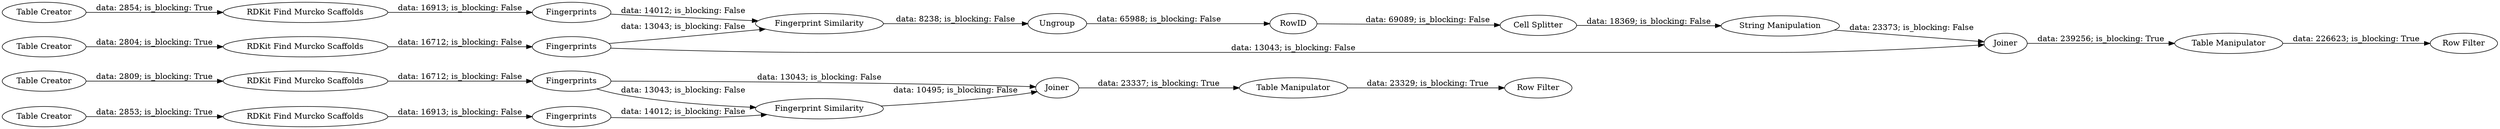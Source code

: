 digraph {
	"-2581814660624427236_19" [label="Fingerprint Similarity"]
	"-2581814660624427236_6" [label=Ungroup]
	"-2581814660624427236_18" [label=Fingerprints]
	"-2581814660624427236_2" [label="Table Creator"]
	"-2581814660624427236_1" [label="Table Creator"]
	"-2581814660624427236_10" [label="String Manipulation"]
	"-2581814660624427236_28" [label="RDKit Find Murcko Scaffolds"]
	"-2581814660624427236_32" [label="Table Manipulator"]
	"-2581814660624427236_15" [label="Table Creator"]
	"-2581814660624427236_16" [label="Table Creator"]
	"-2581814660624427236_12" [label="Table Manipulator"]
	"-2581814660624427236_31" [label="RDKit Find Murcko Scaffolds"]
	"-2581814660624427236_9" [label=RowID]
	"-2581814660624427236_25" [label=Joiner]
	"-2581814660624427236_3" [label=Fingerprints]
	"-2581814660624427236_30" [label="RDKit Find Murcko Scaffolds"]
	"-2581814660624427236_4" [label=Fingerprints]
	"-2581814660624427236_13" [label=Joiner]
	"-2581814660624427236_11" [label="Cell Splitter"]
	"-2581814660624427236_5" [label="Fingerprint Similarity"]
	"-2581814660624427236_17" [label=Fingerprints]
	"-2581814660624427236_26" [label="Row Filter"]
	"-2581814660624427236_29" [label="RDKit Find Murcko Scaffolds"]
	"-2581814660624427236_14" [label="Row Filter"]
	"-2581814660624427236_9" -> "-2581814660624427236_11" [label="data: 69089; is_blocking: False"]
	"-2581814660624427236_11" -> "-2581814660624427236_10" [label="data: 18369; is_blocking: False"]
	"-2581814660624427236_4" -> "-2581814660624427236_13" [label="data: 13043; is_blocking: False"]
	"-2581814660624427236_4" -> "-2581814660624427236_5" [label="data: 13043; is_blocking: False"]
	"-2581814660624427236_1" -> "-2581814660624427236_30" [label="data: 2854; is_blocking: True"]
	"-2581814660624427236_32" -> "-2581814660624427236_26" [label="data: 23329; is_blocking: True"]
	"-2581814660624427236_25" -> "-2581814660624427236_32" [label="data: 23337; is_blocking: True"]
	"-2581814660624427236_19" -> "-2581814660624427236_25" [label="data: 10495; is_blocking: False"]
	"-2581814660624427236_31" -> "-2581814660624427236_4" [label="data: 16712; is_blocking: False"]
	"-2581814660624427236_17" -> "-2581814660624427236_19" [label="data: 14012; is_blocking: False"]
	"-2581814660624427236_13" -> "-2581814660624427236_12" [label="data: 239256; is_blocking: True"]
	"-2581814660624427236_28" -> "-2581814660624427236_17" [label="data: 16913; is_blocking: False"]
	"-2581814660624427236_2" -> "-2581814660624427236_31" [label="data: 2804; is_blocking: True"]
	"-2581814660624427236_29" -> "-2581814660624427236_18" [label="data: 16712; is_blocking: False"]
	"-2581814660624427236_30" -> "-2581814660624427236_3" [label="data: 16913; is_blocking: False"]
	"-2581814660624427236_5" -> "-2581814660624427236_6" [label="data: 8238; is_blocking: False"]
	"-2581814660624427236_15" -> "-2581814660624427236_28" [label="data: 2853; is_blocking: True"]
	"-2581814660624427236_6" -> "-2581814660624427236_9" [label="data: 65988; is_blocking: False"]
	"-2581814660624427236_3" -> "-2581814660624427236_5" [label="data: 14012; is_blocking: False"]
	"-2581814660624427236_10" -> "-2581814660624427236_13" [label="data: 23373; is_blocking: False"]
	"-2581814660624427236_16" -> "-2581814660624427236_29" [label="data: 2809; is_blocking: True"]
	"-2581814660624427236_18" -> "-2581814660624427236_19" [label="data: 13043; is_blocking: False"]
	"-2581814660624427236_18" -> "-2581814660624427236_25" [label="data: 13043; is_blocking: False"]
	"-2581814660624427236_12" -> "-2581814660624427236_14" [label="data: 226623; is_blocking: True"]
	rankdir=LR
}

